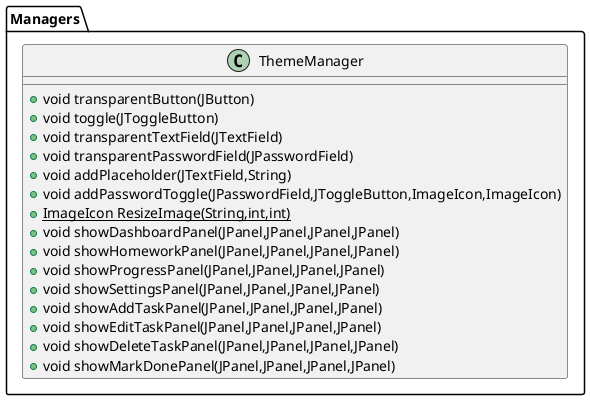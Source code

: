 @startuml
class Managers.ThemeManager {
+ void transparentButton(JButton)
+ void toggle(JToggleButton)
+ void transparentTextField(JTextField)
+ void transparentPasswordField(JPasswordField)
+ void addPlaceholder(JTextField,String)
+ void addPasswordToggle(JPasswordField,JToggleButton,ImageIcon,ImageIcon)
+ {static} ImageIcon ResizeImage(String,int,int)
+ void showDashboardPanel(JPanel,JPanel,JPanel,JPanel)
+ void showHomeworkPanel(JPanel,JPanel,JPanel,JPanel)
+ void showProgressPanel(JPanel,JPanel,JPanel,JPanel)
+ void showSettingsPanel(JPanel,JPanel,JPanel,JPanel)
+ void showAddTaskPanel(JPanel,JPanel,JPanel,JPanel)
+ void showEditTaskPanel(JPanel,JPanel,JPanel,JPanel)
+ void showDeleteTaskPanel(JPanel,JPanel,JPanel,JPanel)
+ void showMarkDonePanel(JPanel,JPanel,JPanel,JPanel)
}

@enduml